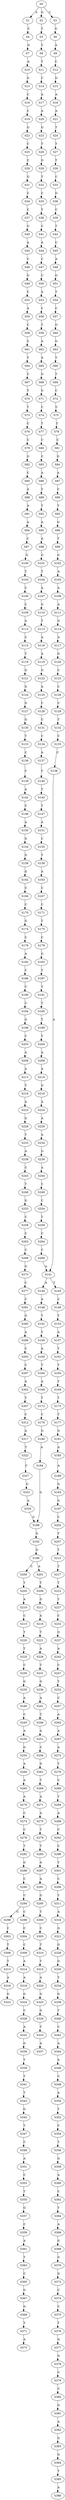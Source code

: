 strict digraph  {
	S0 -> S1 [ label = A ];
	S0 -> S2 [ label = G ];
	S0 -> S3 [ label = C ];
	S1 -> S4 [ label = C ];
	S2 -> S5 [ label = T ];
	S3 -> S6 [ label = G ];
	S4 -> S7 [ label = G ];
	S5 -> S8 [ label = T ];
	S6 -> S9 [ label = A ];
	S7 -> S10 [ label = A ];
	S8 -> S11 [ label = T ];
	S9 -> S12 [ label = C ];
	S10 -> S13 [ label = G ];
	S11 -> S14 [ label = C ];
	S12 -> S15 [ label = G ];
	S13 -> S16 [ label = C ];
	S14 -> S17 [ label = A ];
	S15 -> S18 [ label = A ];
	S16 -> S19 [ label = C ];
	S17 -> S20 [ label = A ];
	S18 -> S21 [ label = A ];
	S19 -> S22 [ label = G ];
	S20 -> S23 [ label = G ];
	S21 -> S24 [ label = T ];
	S22 -> S25 [ label = C ];
	S23 -> S26 [ label = T ];
	S24 -> S27 [ label = T ];
	S25 -> S28 [ label = C ];
	S26 -> S29 [ label = G ];
	S27 -> S30 [ label = T ];
	S28 -> S31 [ label = G ];
	S29 -> S32 [ label = T ];
	S30 -> S33 [ label = C ];
	S31 -> S34 [ label = C ];
	S32 -> S35 [ label = C ];
	S33 -> S36 [ label = G ];
	S34 -> S37 [ label = C ];
	S35 -> S38 [ label = T ];
	S36 -> S39 [ label = C ];
	S37 -> S40 [ label = G ];
	S38 -> S41 [ label = C ];
	S39 -> S42 [ label = T ];
	S40 -> S43 [ label = A ];
	S41 -> S44 [ label = A ];
	S42 -> S45 [ label = C ];
	S43 -> S46 [ label = C ];
	S44 -> S47 [ label = C ];
	S45 -> S48 [ label = A ];
	S46 -> S49 [ label = G ];
	S47 -> S50 [ label = C ];
	S48 -> S51 [ label = G ];
	S49 -> S52 [ label = C ];
	S50 -> S53 [ label = A ];
	S51 -> S54 [ label = T ];
	S52 -> S55 [ label = A ];
	S53 -> S56 [ label = C ];
	S54 -> S57 [ label = C ];
	S55 -> S58 [ label = C ];
	S56 -> S59 [ label = T ];
	S57 -> S60 [ label = G ];
	S58 -> S61 [ label = C ];
	S59 -> S62 [ label = A ];
	S60 -> S63 [ label = G ];
	S61 -> S64 [ label = T ];
	S62 -> S65 [ label = A ];
	S63 -> S66 [ label = T ];
	S64 -> S67 [ label = C ];
	S65 -> S68 [ label = G ];
	S66 -> S69 [ label = T ];
	S67 -> S70 [ label = T ];
	S68 -> S71 [ label = G ];
	S69 -> S72 [ label = C ];
	S70 -> S73 [ label = T ];
	S71 -> S74 [ label = C ];
	S72 -> S75 [ label = C ];
	S73 -> S76 [ label = C ];
	S74 -> S77 [ label = T ];
	S75 -> S78 [ label = T ];
	S76 -> S79 [ label = C ];
	S77 -> S80 [ label = C ];
	S78 -> S81 [ label = C ];
	S79 -> S82 [ label = G ];
	S80 -> S83 [ label = C ];
	S81 -> S84 [ label = G ];
	S82 -> S85 [ label = C ];
	S83 -> S86 [ label = A ];
	S84 -> S87 [ label = A ];
	S85 -> S88 [ label = A ];
	S86 -> S89 [ label = T ];
	S87 -> S90 [ label = C ];
	S88 -> S91 [ label = A ];
	S89 -> S92 [ label = T ];
	S90 -> S93 [ label = T ];
	S91 -> S94 [ label = A ];
	S92 -> S95 [ label = A ];
	S93 -> S96 [ label = G ];
	S94 -> S97 [ label = C ];
	S95 -> S98 [ label = A ];
	S96 -> S99 [ label = T ];
	S97 -> S100 [ label = G ];
	S98 -> S101 [ label = G ];
	S99 -> S102 [ label = G ];
	S100 -> S103 [ label = T ];
	S101 -> S104 [ label = T ];
	S102 -> S105 [ label = A ];
	S103 -> S106 [ label = C ];
	S104 -> S107 [ label = A ];
	S105 -> S108 [ label = A ];
	S106 -> S109 [ label = C ];
	S107 -> S110 [ label = G ];
	S108 -> S111 [ label = A ];
	S109 -> S112 [ label = A ];
	S110 -> S113 [ label = T ];
	S111 -> S114 [ label = G ];
	S112 -> S115 [ label = C ];
	S113 -> S116 [ label = A ];
	S114 -> S117 [ label = A ];
	S115 -> S118 [ label = T ];
	S116 -> S119 [ label = A ];
	S117 -> S120 [ label = G ];
	S118 -> S121 [ label = G ];
	S119 -> S122 [ label = G ];
	S120 -> S123 [ label = C ];
	S121 -> S124 [ label = G ];
	S122 -> S125 [ label = A ];
	S123 -> S126 [ label = C ];
	S124 -> S127 [ label = G ];
	S125 -> S128 [ label = C ];
	S126 -> S129 [ label = C ];
	S127 -> S130 [ label = G ];
	S128 -> S131 [ label = C ];
	S129 -> S132 [ label = T ];
	S130 -> S133 [ label = T ];
	S131 -> S134 [ label = C ];
	S132 -> S135 [ label = C ];
	S133 -> S136 [ label = C ];
	S134 -> S137 [ label = A ];
	S135 -> S138 [ label = C ];
	S136 -> S139 [ label = C ];
	S137 -> S140 [ label = C ];
	S138 -> S141 [ label = A ];
	S139 -> S142 [ label = A ];
	S140 -> S143 [ label = T ];
	S141 -> S144 [ label = A ];
	S141 -> S145 [ label = T ];
	S142 -> S146 [ label = C ];
	S143 -> S147 [ label = T ];
	S144 -> S148 [ label = A ];
	S145 -> S149 [ label = C ];
	S146 -> S150 [ label = A ];
	S147 -> S151 [ label = A ];
	S148 -> S152 [ label = T ];
	S149 -> S153 [ label = T ];
	S150 -> S154 [ label = G ];
	S151 -> S155 [ label = C ];
	S152 -> S156 [ label = T ];
	S153 -> S157 [ label = A ];
	S154 -> S158 [ label = G ];
	S155 -> S159 [ label = T ];
	S156 -> S160 [ label = A ];
	S157 -> S161 [ label = T ];
	S158 -> S162 [ label = G ];
	S159 -> S163 [ label = A ];
	S160 -> S164 [ label = T ];
	S161 -> S165 [ label = T ];
	S162 -> S166 [ label = C ];
	S163 -> S167 [ label = C ];
	S164 -> S168 [ label = A ];
	S165 -> S169 [ label = T ];
	S166 -> S170 [ label = C ];
	S167 -> S171 [ label = C ];
	S168 -> S172 [ label = T ];
	S169 -> S173 [ label = T ];
	S170 -> S174 [ label = G ];
	S171 -> S175 [ label = T ];
	S172 -> S176 [ label = C ];
	S173 -> S177 [ label = T ];
	S174 -> S178 [ label = C ];
	S175 -> S179 [ label = C ];
	S176 -> S180 [ label = G ];
	S177 -> S181 [ label = G ];
	S178 -> S182 [ label = A ];
	S179 -> S183 [ label = G ];
	S180 -> S184 [ label = A ];
	S181 -> S185 [ label = A ];
	S182 -> S186 [ label = C ];
	S183 -> S187 [ label = T ];
	S184 -> S188 [ label = G ];
	S185 -> S189 [ label = A ];
	S186 -> S190 [ label = C ];
	S187 -> S191 [ label = T ];
	S188 -> S192 [ label = G ];
	S189 -> S193 [ label = G ];
	S190 -> S194 [ label = C ];
	S191 -> S195 [ label = T ];
	S192 -> S196 [ label = G ];
	S193 -> S197 [ label = G ];
	S194 -> S198 [ label = G ];
	S195 -> S199 [ label = T ];
	S196 -> S200 [ label = C ];
	S196 -> S201 [ label = A ];
	S197 -> S202 [ label = C ];
	S198 -> S203 [ label = C ];
	S199 -> S204 [ label = T ];
	S200 -> S205 [ label = T ];
	S201 -> S206 [ label = T ];
	S202 -> S207 [ label = T ];
	S203 -> S208 [ label = A ];
	S204 -> S209 [ label = A ];
	S205 -> S210 [ label = A ];
	S206 -> S211 [ label = G ];
	S207 -> S212 [ label = T ];
	S208 -> S213 [ label = A ];
	S209 -> S214 [ label = A ];
	S210 -> S215 [ label = C ];
	S211 -> S216 [ label = A ];
	S212 -> S217 [ label = T ];
	S213 -> S218 [ label = T ];
	S214 -> S219 [ label = G ];
	S215 -> S220 [ label = T ];
	S216 -> S221 [ label = T ];
	S217 -> S222 [ label = T ];
	S218 -> S223 [ label = A ];
	S219 -> S224 [ label = A ];
	S220 -> S225 [ label = T ];
	S221 -> S226 [ label = A ];
	S222 -> S227 [ label = T ];
	S223 -> S228 [ label = G ];
	S224 -> S229 [ label = A ];
	S225 -> S230 [ label = C ];
	S226 -> S231 [ label = T ];
	S227 -> S232 [ label = C ];
	S228 -> S233 [ label = T ];
	S229 -> S234 [ label = A ];
	S230 -> S235 [ label = G ];
	S231 -> S236 [ label = G ];
	S232 -> S237 [ label = G ];
	S233 -> S238 [ label = A ];
	S234 -> S239 [ label = G ];
	S235 -> S240 [ label = A ];
	S236 -> S241 [ label = A ];
	S237 -> S242 [ label = A ];
	S238 -> S243 [ label = C ];
	S239 -> S244 [ label = A ];
	S240 -> S245 [ label = C ];
	S241 -> S246 [ label = T ];
	S242 -> S247 [ label = C ];
	S243 -> S248 [ label = T ];
	S244 -> S249 [ label = C ];
	S245 -> S250 [ label = A ];
	S246 -> S251 [ label = A ];
	S247 -> S252 [ label = T ];
	S248 -> S253 [ label = G ];
	S249 -> S254 [ label = C ];
	S250 -> S255 [ label = G ];
	S251 -> S256 [ label = C ];
	S252 -> S257 [ label = C ];
	S253 -> S258 [ label = C ];
	S254 -> S259 [ label = T ];
	S255 -> S260 [ label = A ];
	S256 -> S261 [ label = G ];
	S257 -> S262 [ label = A ];
	S258 -> S263 [ label = C ];
	S259 -> S264 [ label = C ];
	S260 -> S265 [ label = A ];
	S261 -> S266 [ label = T ];
	S262 -> S267 [ label = A ];
	S263 -> S268 [ label = C ];
	S264 -> S269 [ label = C ];
	S265 -> S270 [ label = A ];
	S266 -> S271 [ label = A ];
	S267 -> S272 [ label = A ];
	S268 -> S273 [ label = G ];
	S269 -> S141 [ label = A ];
	S270 -> S274 [ label = C ];
	S271 -> S275 [ label = A ];
	S272 -> S276 [ label = T ];
	S273 -> S277 [ label = C ];
	S274 -> S278 [ label = C ];
	S275 -> S279 [ label = T ];
	S276 -> S280 [ label = C ];
	S277 -> S281 [ label = C ];
	S278 -> S282 [ label = T ];
	S279 -> S283 [ label = T ];
	S280 -> S284 [ label = T ];
	S281 -> S285 [ label = G ];
	S282 -> S286 [ label = G ];
	S283 -> S287 [ label = A ];
	S284 -> S288 [ label = A ];
	S285 -> S289 [ label = A ];
	S286 -> S290 [ label = C ];
	S287 -> S291 [ label = A ];
	S288 -> S292 [ label = C ];
	S289 -> S293 [ label = C ];
	S290 -> S294 [ label = C ];
	S291 -> S295 [ label = G ];
	S292 -> S296 [ label = C ];
	S293 -> S297 [ label = C ];
	S294 -> S298 [ label = G ];
	S294 -> S299 [ label = C ];
	S295 -> S300 [ label = T ];
	S296 -> S301 [ label = T ];
	S297 -> S302 [ label = A ];
	S298 -> S303 [ label = C ];
	S299 -> S304 [ label = C ];
	S300 -> S305 [ label = C ];
	S301 -> S306 [ label = C ];
	S302 -> S307 [ label = T ];
	S303 -> S308 [ label = T ];
	S304 -> S309 [ label = C ];
	S305 -> S310 [ label = T ];
	S306 -> S311 [ label = T ];
	S307 -> S312 [ label = C ];
	S308 -> S313 [ label = T ];
	S309 -> S314 [ label = A ];
	S310 -> S315 [ label = T ];
	S311 -> S316 [ label = A ];
	S312 -> S317 [ label = A ];
	S313 -> S318 [ label = A ];
	S314 -> S319 [ label = A ];
	S315 -> S320 [ label = A ];
	S316 -> S321 [ label = G ];
	S317 -> S322 [ label = T ];
	S318 -> S323 [ label = G ];
	S319 -> S324 [ label = G ];
	S320 -> S325 [ label = G ];
	S321 -> S326 [ label = G ];
	S322 -> S327 [ label = C ];
	S324 -> S328 [ label = C ];
	S325 -> S329 [ label = G ];
	S326 -> S330 [ label = G ];
	S327 -> S331 [ label = G ];
	S328 -> S332 [ label = A ];
	S329 -> S333 [ label = T ];
	S330 -> S334 [ label = T ];
	S331 -> S335 [ label = A ];
	S332 -> S336 [ label = G ];
	S333 -> S337 [ label = A ];
	S334 -> S338 [ label = G ];
	S335 -> S188 [ label = G ];
	S336 -> S339 [ label = T ];
	S338 -> S340 [ label = T ];
	S339 -> S341 [ label = T ];
	S340 -> S342 [ label = C ];
	S341 -> S343 [ label = T ];
	S342 -> S344 [ label = A ];
	S343 -> S345 [ label = G ];
	S344 -> S346 [ label = A ];
	S345 -> S347 [ label = T ];
	S346 -> S348 [ label = C ];
	S347 -> S349 [ label = C ];
	S348 -> S350 [ label = A ];
	S349 -> S351 [ label = A ];
	S350 -> S352 [ label = T ];
	S351 -> S353 [ label = C ];
	S352 -> S354 [ label = C ];
	S353 -> S355 [ label = T ];
	S354 -> S356 [ label = T ];
	S355 -> S357 [ label = G ];
	S356 -> S358 [ label = G ];
	S357 -> S359 [ label = C ];
	S358 -> S360 [ label = A ];
	S359 -> S361 [ label = A ];
	S360 -> S362 [ label = C ];
	S361 -> S363 [ label = T ];
	S362 -> S364 [ label = T ];
	S363 -> S365 [ label = C ];
	S364 -> S366 [ label = A ];
	S365 -> S367 [ label = G ];
	S366 -> S368 [ label = G ];
	S367 -> S369 [ label = G ];
	S368 -> S370 [ label = G ];
	S369 -> S371 [ label = T ];
	S370 -> S372 [ label = G ];
	S371 -> S373 [ label = A ];
	S372 -> S374 [ label = C ];
	S374 -> S375 [ label = C ];
	S375 -> S376 [ label = T ];
	S376 -> S377 [ label = G ];
	S377 -> S378 [ label = G ];
	S378 -> S379 [ label = C ];
	S379 -> S380 [ label = C ];
	S380 -> S381 [ label = G ];
	S381 -> S382 [ label = A ];
	S382 -> S383 [ label = G ];
	S383 -> S384 [ label = G ];
	S384 -> S385 [ label = T ];
	S385 -> S386 [ label = A ];
}

